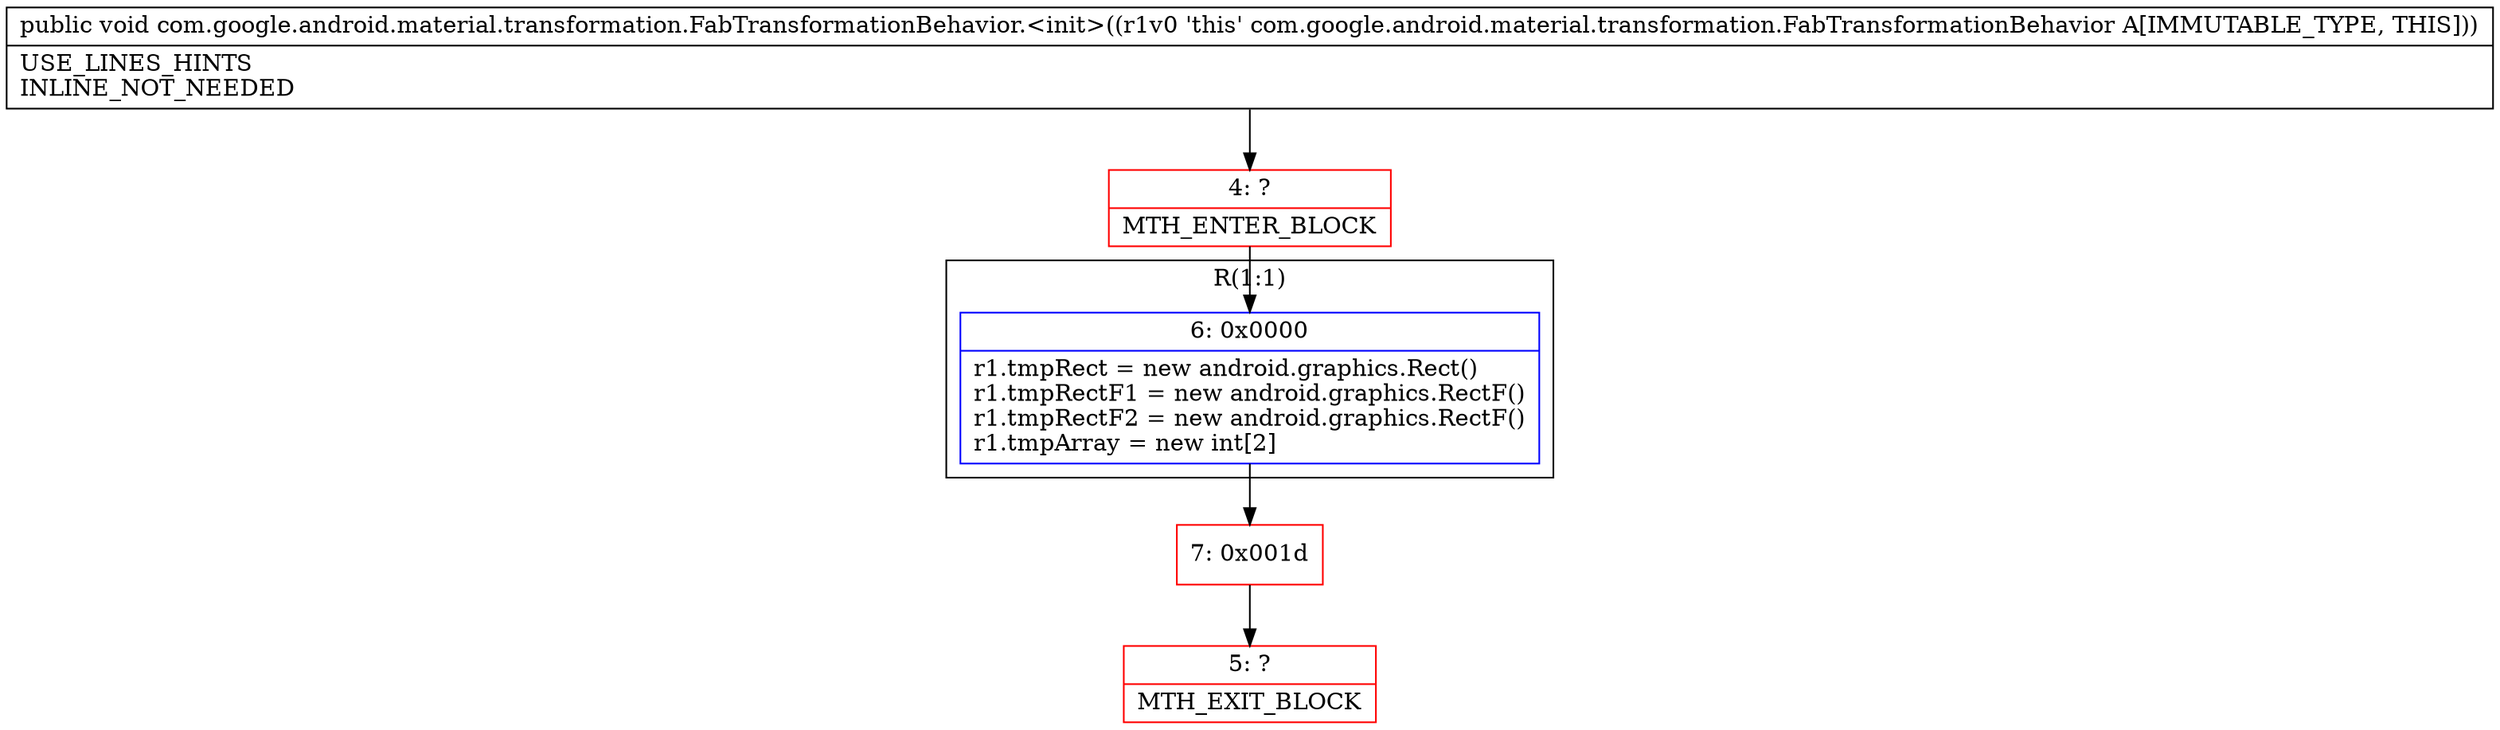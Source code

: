 digraph "CFG forcom.google.android.material.transformation.FabTransformationBehavior.\<init\>()V" {
subgraph cluster_Region_486030910 {
label = "R(1:1)";
node [shape=record,color=blue];
Node_6 [shape=record,label="{6\:\ 0x0000|r1.tmpRect = new android.graphics.Rect()\lr1.tmpRectF1 = new android.graphics.RectF()\lr1.tmpRectF2 = new android.graphics.RectF()\lr1.tmpArray = new int[2]\l}"];
}
Node_4 [shape=record,color=red,label="{4\:\ ?|MTH_ENTER_BLOCK\l}"];
Node_7 [shape=record,color=red,label="{7\:\ 0x001d}"];
Node_5 [shape=record,color=red,label="{5\:\ ?|MTH_EXIT_BLOCK\l}"];
MethodNode[shape=record,label="{public void com.google.android.material.transformation.FabTransformationBehavior.\<init\>((r1v0 'this' com.google.android.material.transformation.FabTransformationBehavior A[IMMUTABLE_TYPE, THIS]))  | USE_LINES_HINTS\lINLINE_NOT_NEEDED\l}"];
MethodNode -> Node_4;Node_6 -> Node_7;
Node_4 -> Node_6;
Node_7 -> Node_5;
}

